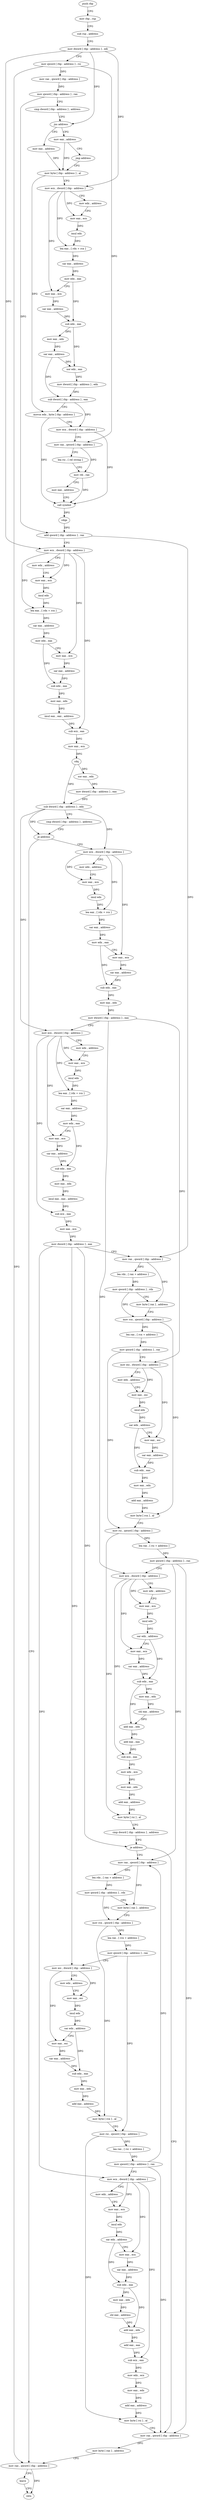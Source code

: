 digraph "func" {
"248363" [label = "push rbp" ]
"248364" [label = "mov rbp , rsp" ]
"248367" [label = "sub rsp , address" ]
"248371" [label = "mov dword [ rbp - address ] , edi" ]
"248374" [label = "mov qword [ rbp - address ] , rsi" ]
"248378" [label = "mov rax , qword [ rbp - address ]" ]
"248382" [label = "mov qword [ rbp - address ] , rax" ]
"248386" [label = "cmp dword [ rbp - address ] , address" ]
"248390" [label = "jns address" ]
"248399" [label = "mov eax , address" ]
"248392" [label = "mov eax , address" ]
"248404" [label = "mov byte [ rbp - address ] , al" ]
"248397" [label = "jmp address" ]
"248846" [label = "mov rax , qword [ rbp - address ]" ]
"248850" [label = "leave" ]
"248851" [label = "retn" ]
"248542" [label = "mov ecx , dword [ rbp - address ]" ]
"248545" [label = "mov edx , address" ]
"248550" [label = "mov eax , ecx" ]
"248552" [label = "imul edx" ]
"248554" [label = "lea eax , [ rdx + rcx ]" ]
"248557" [label = "sar eax , address" ]
"248560" [label = "mov edx , eax" ]
"248562" [label = "mov eax , ecx" ]
"248564" [label = "sar eax , address" ]
"248567" [label = "sub edx , eax" ]
"248569" [label = "mov eax , edx" ]
"248571" [label = "mov dword [ rbp - address ] , eax" ]
"248574" [label = "mov ecx , dword [ rbp - address ]" ]
"248577" [label = "mov edx , address" ]
"248582" [label = "mov eax , ecx" ]
"248584" [label = "imul edx" ]
"248586" [label = "lea eax , [ rdx + rcx ]" ]
"248589" [label = "sar eax , address" ]
"248592" [label = "mov edx , eax" ]
"248594" [label = "mov eax , ecx" ]
"248596" [label = "sar eax , address" ]
"248599" [label = "sub edx , eax" ]
"248601" [label = "mov eax , edx" ]
"248603" [label = "imul eax , eax , address" ]
"248606" [label = "sub ecx , eax" ]
"248608" [label = "mov eax , ecx" ]
"248610" [label = "mov dword [ rbp - address ] , eax" ]
"248613" [label = "mov rax , qword [ rbp - address ]" ]
"248617" [label = "lea rdx , [ rax + address ]" ]
"248621" [label = "mov qword [ rbp - address ] , rdx" ]
"248625" [label = "mov byte [ rax ] , address" ]
"248628" [label = "mov rcx , qword [ rbp - address ]" ]
"248632" [label = "lea rax , [ rcx + address ]" ]
"248636" [label = "mov qword [ rbp - address ] , rax" ]
"248640" [label = "mov esi , dword [ rbp - address ]" ]
"248643" [label = "mov edx , address" ]
"248648" [label = "mov eax , esi" ]
"248650" [label = "imul edx" ]
"248652" [label = "sar edx , address" ]
"248655" [label = "mov eax , esi" ]
"248657" [label = "sar eax , address" ]
"248660" [label = "sub edx , eax" ]
"248662" [label = "mov eax , edx" ]
"248664" [label = "add eax , address" ]
"248667" [label = "mov byte [ rcx ] , al" ]
"248669" [label = "mov rsi , qword [ rbp - address ]" ]
"248673" [label = "lea rax , [ rsi + address ]" ]
"248677" [label = "mov qword [ rbp - address ] , rax" ]
"248681" [label = "mov ecx , dword [ rbp - address ]" ]
"248684" [label = "mov edx , address" ]
"248689" [label = "mov eax , ecx" ]
"248691" [label = "imul edx" ]
"248693" [label = "sar edx , address" ]
"248696" [label = "mov eax , ecx" ]
"248698" [label = "sar eax , address" ]
"248701" [label = "sub edx , eax" ]
"248703" [label = "mov eax , edx" ]
"248705" [label = "shl eax , address" ]
"248708" [label = "add eax , edx" ]
"248710" [label = "add eax , eax" ]
"248712" [label = "sub ecx , eax" ]
"248714" [label = "mov edx , ecx" ]
"248716" [label = "mov eax , edx" ]
"248718" [label = "add eax , address" ]
"248721" [label = "mov byte [ rsi ] , al" ]
"248723" [label = "cmp dword [ rbp - address ] , address" ]
"248727" [label = "je address" ]
"248839" [label = "mov rax , qword [ rbp - address ]" ]
"248729" [label = "mov rax , qword [ rbp - address ]" ]
"248407" [label = "mov ecx , dword [ rbp - address ]" ]
"248410" [label = "mov edx , address" ]
"248415" [label = "mov eax , ecx" ]
"248417" [label = "imul edx" ]
"248419" [label = "lea eax , [ rdx + rcx ]" ]
"248422" [label = "sar eax , address" ]
"248425" [label = "mov edx , eax" ]
"248427" [label = "mov eax , ecx" ]
"248429" [label = "sar eax , address" ]
"248432" [label = "sub edx , eax" ]
"248434" [label = "mov eax , edx" ]
"248436" [label = "sar eax , address" ]
"248439" [label = "xor edx , eax" ]
"248441" [label = "mov dword [ rbp - address ] , edx" ]
"248444" [label = "sub dword [ rbp - address ] , eax" ]
"248447" [label = "movsx edx , byte [ rbp - address ]" ]
"248451" [label = "mov ecx , dword [ rbp - address ]" ]
"248454" [label = "mov rax , qword [ rbp - address ]" ]
"248458" [label = "lea rsi , [ rel string ]" ]
"248465" [label = "mov rdi , rax" ]
"248468" [label = "mov eax , address" ]
"248473" [label = "call symbol" ]
"248478" [label = "cdqe" ]
"248480" [label = "add qword [ rbp - address ] , rax" ]
"248484" [label = "mov ecx , dword [ rbp - address ]" ]
"248487" [label = "mov edx , address" ]
"248492" [label = "mov eax , ecx" ]
"248494" [label = "imul edx" ]
"248496" [label = "lea eax , [ rdx + rcx ]" ]
"248499" [label = "sar eax , address" ]
"248502" [label = "mov edx , eax" ]
"248504" [label = "mov eax , ecx" ]
"248506" [label = "sar eax , address" ]
"248509" [label = "sub edx , eax" ]
"248511" [label = "mov eax , edx" ]
"248513" [label = "imul eax , eax , address" ]
"248519" [label = "sub ecx , eax" ]
"248521" [label = "mov eax , ecx" ]
"248523" [label = "cdq" ]
"248524" [label = "xor eax , edx" ]
"248526" [label = "mov dword [ rbp - address ] , eax" ]
"248529" [label = "sub dword [ rbp - address ] , edx" ]
"248532" [label = "cmp dword [ rbp - address ] , address" ]
"248536" [label = "je address" ]
"248843" [label = "mov byte [ rax ] , address" ]
"248733" [label = "lea rdx , [ rax + address ]" ]
"248737" [label = "mov qword [ rbp - address ] , rdx" ]
"248741" [label = "mov byte [ rax ] , address" ]
"248744" [label = "mov rcx , qword [ rbp - address ]" ]
"248748" [label = "lea rax , [ rcx + address ]" ]
"248752" [label = "mov qword [ rbp - address ] , rax" ]
"248756" [label = "mov esi , dword [ rbp - address ]" ]
"248759" [label = "mov edx , address" ]
"248764" [label = "mov eax , esi" ]
"248766" [label = "imul edx" ]
"248768" [label = "sar edx , address" ]
"248771" [label = "mov eax , esi" ]
"248773" [label = "sar eax , address" ]
"248776" [label = "sub edx , eax" ]
"248778" [label = "mov eax , edx" ]
"248780" [label = "add eax , address" ]
"248783" [label = "mov byte [ rcx ] , al" ]
"248785" [label = "mov rsi , qword [ rbp - address ]" ]
"248789" [label = "lea rax , [ rsi + address ]" ]
"248793" [label = "mov qword [ rbp - address ] , rax" ]
"248797" [label = "mov ecx , dword [ rbp - address ]" ]
"248800" [label = "mov edx , address" ]
"248805" [label = "mov eax , ecx" ]
"248807" [label = "imul edx" ]
"248809" [label = "sar edx , address" ]
"248812" [label = "mov eax , ecx" ]
"248814" [label = "sar eax , address" ]
"248817" [label = "sub edx , eax" ]
"248819" [label = "mov eax , edx" ]
"248821" [label = "shl eax , address" ]
"248824" [label = "add eax , edx" ]
"248826" [label = "add eax , eax" ]
"248828" [label = "sub ecx , eax" ]
"248830" [label = "mov edx , ecx" ]
"248832" [label = "mov eax , edx" ]
"248834" [label = "add eax , address" ]
"248837" [label = "mov byte [ rsi ] , al" ]
"248363" -> "248364" [ label = "CFG" ]
"248364" -> "248367" [ label = "CFG" ]
"248367" -> "248371" [ label = "CFG" ]
"248371" -> "248374" [ label = "CFG" ]
"248371" -> "248390" [ label = "DFG" ]
"248371" -> "248407" [ label = "DFG" ]
"248371" -> "248484" [ label = "DFG" ]
"248374" -> "248378" [ label = "DFG" ]
"248374" -> "248454" [ label = "DFG" ]
"248374" -> "248846" [ label = "DFG" ]
"248378" -> "248382" [ label = "DFG" ]
"248382" -> "248386" [ label = "CFG" ]
"248382" -> "248480" [ label = "DFG" ]
"248386" -> "248390" [ label = "CFG" ]
"248390" -> "248399" [ label = "CFG" ]
"248390" -> "248392" [ label = "CFG" ]
"248399" -> "248404" [ label = "DFG" ]
"248392" -> "248397" [ label = "CFG" ]
"248392" -> "248404" [ label = "DFG" ]
"248404" -> "248407" [ label = "CFG" ]
"248404" -> "248447" [ label = "DFG" ]
"248397" -> "248404" [ label = "CFG" ]
"248846" -> "248850" [ label = "CFG" ]
"248846" -> "248851" [ label = "DFG" ]
"248850" -> "248851" [ label = "CFG" ]
"248542" -> "248545" [ label = "CFG" ]
"248542" -> "248550" [ label = "DFG" ]
"248542" -> "248554" [ label = "DFG" ]
"248542" -> "248562" [ label = "DFG" ]
"248545" -> "248550" [ label = "CFG" ]
"248550" -> "248552" [ label = "DFG" ]
"248552" -> "248554" [ label = "DFG" ]
"248554" -> "248557" [ label = "DFG" ]
"248557" -> "248560" [ label = "DFG" ]
"248560" -> "248562" [ label = "CFG" ]
"248560" -> "248567" [ label = "DFG" ]
"248562" -> "248564" [ label = "DFG" ]
"248564" -> "248567" [ label = "DFG" ]
"248567" -> "248569" [ label = "DFG" ]
"248569" -> "248571" [ label = "DFG" ]
"248571" -> "248574" [ label = "CFG" ]
"248571" -> "248640" [ label = "DFG" ]
"248571" -> "248681" [ label = "DFG" ]
"248574" -> "248577" [ label = "CFG" ]
"248574" -> "248582" [ label = "DFG" ]
"248574" -> "248586" [ label = "DFG" ]
"248574" -> "248594" [ label = "DFG" ]
"248574" -> "248606" [ label = "DFG" ]
"248577" -> "248582" [ label = "CFG" ]
"248582" -> "248584" [ label = "DFG" ]
"248584" -> "248586" [ label = "DFG" ]
"248586" -> "248589" [ label = "DFG" ]
"248589" -> "248592" [ label = "DFG" ]
"248592" -> "248594" [ label = "CFG" ]
"248592" -> "248599" [ label = "DFG" ]
"248594" -> "248596" [ label = "DFG" ]
"248596" -> "248599" [ label = "DFG" ]
"248599" -> "248601" [ label = "DFG" ]
"248601" -> "248603" [ label = "DFG" ]
"248603" -> "248606" [ label = "DFG" ]
"248606" -> "248608" [ label = "DFG" ]
"248608" -> "248610" [ label = "DFG" ]
"248610" -> "248613" [ label = "CFG" ]
"248610" -> "248727" [ label = "DFG" ]
"248610" -> "248756" [ label = "DFG" ]
"248610" -> "248797" [ label = "DFG" ]
"248613" -> "248617" [ label = "DFG" ]
"248613" -> "248625" [ label = "DFG" ]
"248617" -> "248621" [ label = "DFG" ]
"248621" -> "248625" [ label = "CFG" ]
"248621" -> "248628" [ label = "DFG" ]
"248625" -> "248628" [ label = "CFG" ]
"248628" -> "248632" [ label = "DFG" ]
"248628" -> "248667" [ label = "DFG" ]
"248632" -> "248636" [ label = "DFG" ]
"248636" -> "248640" [ label = "CFG" ]
"248636" -> "248669" [ label = "DFG" ]
"248640" -> "248643" [ label = "CFG" ]
"248640" -> "248648" [ label = "DFG" ]
"248640" -> "248655" [ label = "DFG" ]
"248643" -> "248648" [ label = "CFG" ]
"248648" -> "248650" [ label = "DFG" ]
"248650" -> "248652" [ label = "DFG" ]
"248652" -> "248655" [ label = "CFG" ]
"248652" -> "248660" [ label = "DFG" ]
"248655" -> "248657" [ label = "DFG" ]
"248657" -> "248660" [ label = "DFG" ]
"248660" -> "248662" [ label = "DFG" ]
"248662" -> "248664" [ label = "DFG" ]
"248664" -> "248667" [ label = "DFG" ]
"248667" -> "248669" [ label = "CFG" ]
"248669" -> "248673" [ label = "DFG" ]
"248669" -> "248721" [ label = "DFG" ]
"248673" -> "248677" [ label = "DFG" ]
"248677" -> "248681" [ label = "CFG" ]
"248677" -> "248839" [ label = "DFG" ]
"248677" -> "248729" [ label = "DFG" ]
"248681" -> "248684" [ label = "CFG" ]
"248681" -> "248689" [ label = "DFG" ]
"248681" -> "248696" [ label = "DFG" ]
"248681" -> "248712" [ label = "DFG" ]
"248684" -> "248689" [ label = "CFG" ]
"248689" -> "248691" [ label = "DFG" ]
"248691" -> "248693" [ label = "DFG" ]
"248693" -> "248696" [ label = "CFG" ]
"248693" -> "248701" [ label = "DFG" ]
"248696" -> "248698" [ label = "DFG" ]
"248698" -> "248701" [ label = "DFG" ]
"248701" -> "248703" [ label = "DFG" ]
"248701" -> "248708" [ label = "DFG" ]
"248703" -> "248705" [ label = "DFG" ]
"248705" -> "248708" [ label = "DFG" ]
"248708" -> "248710" [ label = "DFG" ]
"248710" -> "248712" [ label = "DFG" ]
"248712" -> "248714" [ label = "DFG" ]
"248714" -> "248716" [ label = "DFG" ]
"248716" -> "248718" [ label = "DFG" ]
"248718" -> "248721" [ label = "DFG" ]
"248721" -> "248723" [ label = "CFG" ]
"248723" -> "248727" [ label = "CFG" ]
"248727" -> "248839" [ label = "CFG" ]
"248727" -> "248729" [ label = "CFG" ]
"248839" -> "248843" [ label = "DFG" ]
"248729" -> "248733" [ label = "DFG" ]
"248729" -> "248741" [ label = "DFG" ]
"248407" -> "248410" [ label = "CFG" ]
"248407" -> "248415" [ label = "DFG" ]
"248407" -> "248419" [ label = "DFG" ]
"248407" -> "248427" [ label = "DFG" ]
"248410" -> "248415" [ label = "CFG" ]
"248415" -> "248417" [ label = "DFG" ]
"248417" -> "248419" [ label = "DFG" ]
"248419" -> "248422" [ label = "DFG" ]
"248422" -> "248425" [ label = "DFG" ]
"248425" -> "248427" [ label = "CFG" ]
"248425" -> "248432" [ label = "DFG" ]
"248427" -> "248429" [ label = "DFG" ]
"248429" -> "248432" [ label = "DFG" ]
"248432" -> "248434" [ label = "DFG" ]
"248432" -> "248439" [ label = "DFG" ]
"248434" -> "248436" [ label = "DFG" ]
"248436" -> "248439" [ label = "DFG" ]
"248436" -> "248444" [ label = "DFG" ]
"248439" -> "248441" [ label = "DFG" ]
"248441" -> "248444" [ label = "DFG" ]
"248444" -> "248447" [ label = "CFG" ]
"248444" -> "248451" [ label = "DFG" ]
"248447" -> "248451" [ label = "CFG" ]
"248447" -> "248473" [ label = "DFG" ]
"248451" -> "248454" [ label = "CFG" ]
"248451" -> "248473" [ label = "DFG" ]
"248454" -> "248458" [ label = "CFG" ]
"248454" -> "248465" [ label = "DFG" ]
"248458" -> "248465" [ label = "CFG" ]
"248465" -> "248468" [ label = "CFG" ]
"248465" -> "248473" [ label = "DFG" ]
"248468" -> "248473" [ label = "CFG" ]
"248473" -> "248478" [ label = "DFG" ]
"248478" -> "248480" [ label = "DFG" ]
"248480" -> "248484" [ label = "CFG" ]
"248480" -> "248613" [ label = "DFG" ]
"248484" -> "248487" [ label = "CFG" ]
"248484" -> "248492" [ label = "DFG" ]
"248484" -> "248496" [ label = "DFG" ]
"248484" -> "248504" [ label = "DFG" ]
"248484" -> "248519" [ label = "DFG" ]
"248487" -> "248492" [ label = "CFG" ]
"248492" -> "248494" [ label = "DFG" ]
"248494" -> "248496" [ label = "DFG" ]
"248496" -> "248499" [ label = "DFG" ]
"248499" -> "248502" [ label = "DFG" ]
"248502" -> "248504" [ label = "CFG" ]
"248502" -> "248509" [ label = "DFG" ]
"248504" -> "248506" [ label = "DFG" ]
"248506" -> "248509" [ label = "DFG" ]
"248509" -> "248511" [ label = "DFG" ]
"248511" -> "248513" [ label = "DFG" ]
"248513" -> "248519" [ label = "DFG" ]
"248519" -> "248521" [ label = "DFG" ]
"248521" -> "248523" [ label = "DFG" ]
"248523" -> "248524" [ label = "DFG" ]
"248523" -> "248529" [ label = "DFG" ]
"248524" -> "248526" [ label = "DFG" ]
"248526" -> "248529" [ label = "DFG" ]
"248529" -> "248532" [ label = "CFG" ]
"248529" -> "248536" [ label = "DFG" ]
"248529" -> "248542" [ label = "DFG" ]
"248529" -> "248574" [ label = "DFG" ]
"248532" -> "248536" [ label = "CFG" ]
"248536" -> "248846" [ label = "CFG" ]
"248536" -> "248542" [ label = "CFG" ]
"248843" -> "248846" [ label = "CFG" ]
"248733" -> "248737" [ label = "DFG" ]
"248737" -> "248741" [ label = "CFG" ]
"248737" -> "248744" [ label = "DFG" ]
"248741" -> "248744" [ label = "CFG" ]
"248744" -> "248748" [ label = "DFG" ]
"248744" -> "248783" [ label = "DFG" ]
"248748" -> "248752" [ label = "DFG" ]
"248752" -> "248756" [ label = "CFG" ]
"248752" -> "248785" [ label = "DFG" ]
"248756" -> "248759" [ label = "CFG" ]
"248756" -> "248764" [ label = "DFG" ]
"248756" -> "248771" [ label = "DFG" ]
"248759" -> "248764" [ label = "CFG" ]
"248764" -> "248766" [ label = "DFG" ]
"248766" -> "248768" [ label = "DFG" ]
"248768" -> "248771" [ label = "CFG" ]
"248768" -> "248776" [ label = "DFG" ]
"248771" -> "248773" [ label = "DFG" ]
"248773" -> "248776" [ label = "DFG" ]
"248776" -> "248778" [ label = "DFG" ]
"248778" -> "248780" [ label = "DFG" ]
"248780" -> "248783" [ label = "DFG" ]
"248783" -> "248785" [ label = "CFG" ]
"248785" -> "248789" [ label = "DFG" ]
"248785" -> "248837" [ label = "DFG" ]
"248789" -> "248793" [ label = "DFG" ]
"248793" -> "248797" [ label = "CFG" ]
"248793" -> "248839" [ label = "DFG" ]
"248793" -> "248729" [ label = "DFG" ]
"248797" -> "248800" [ label = "CFG" ]
"248797" -> "248805" [ label = "DFG" ]
"248797" -> "248812" [ label = "DFG" ]
"248797" -> "248828" [ label = "DFG" ]
"248800" -> "248805" [ label = "CFG" ]
"248805" -> "248807" [ label = "DFG" ]
"248807" -> "248809" [ label = "DFG" ]
"248809" -> "248812" [ label = "CFG" ]
"248809" -> "248817" [ label = "DFG" ]
"248812" -> "248814" [ label = "DFG" ]
"248814" -> "248817" [ label = "DFG" ]
"248817" -> "248819" [ label = "DFG" ]
"248817" -> "248824" [ label = "DFG" ]
"248819" -> "248821" [ label = "DFG" ]
"248821" -> "248824" [ label = "DFG" ]
"248824" -> "248826" [ label = "DFG" ]
"248826" -> "248828" [ label = "DFG" ]
"248828" -> "248830" [ label = "DFG" ]
"248830" -> "248832" [ label = "DFG" ]
"248832" -> "248834" [ label = "DFG" ]
"248834" -> "248837" [ label = "DFG" ]
"248837" -> "248839" [ label = "CFG" ]
}
